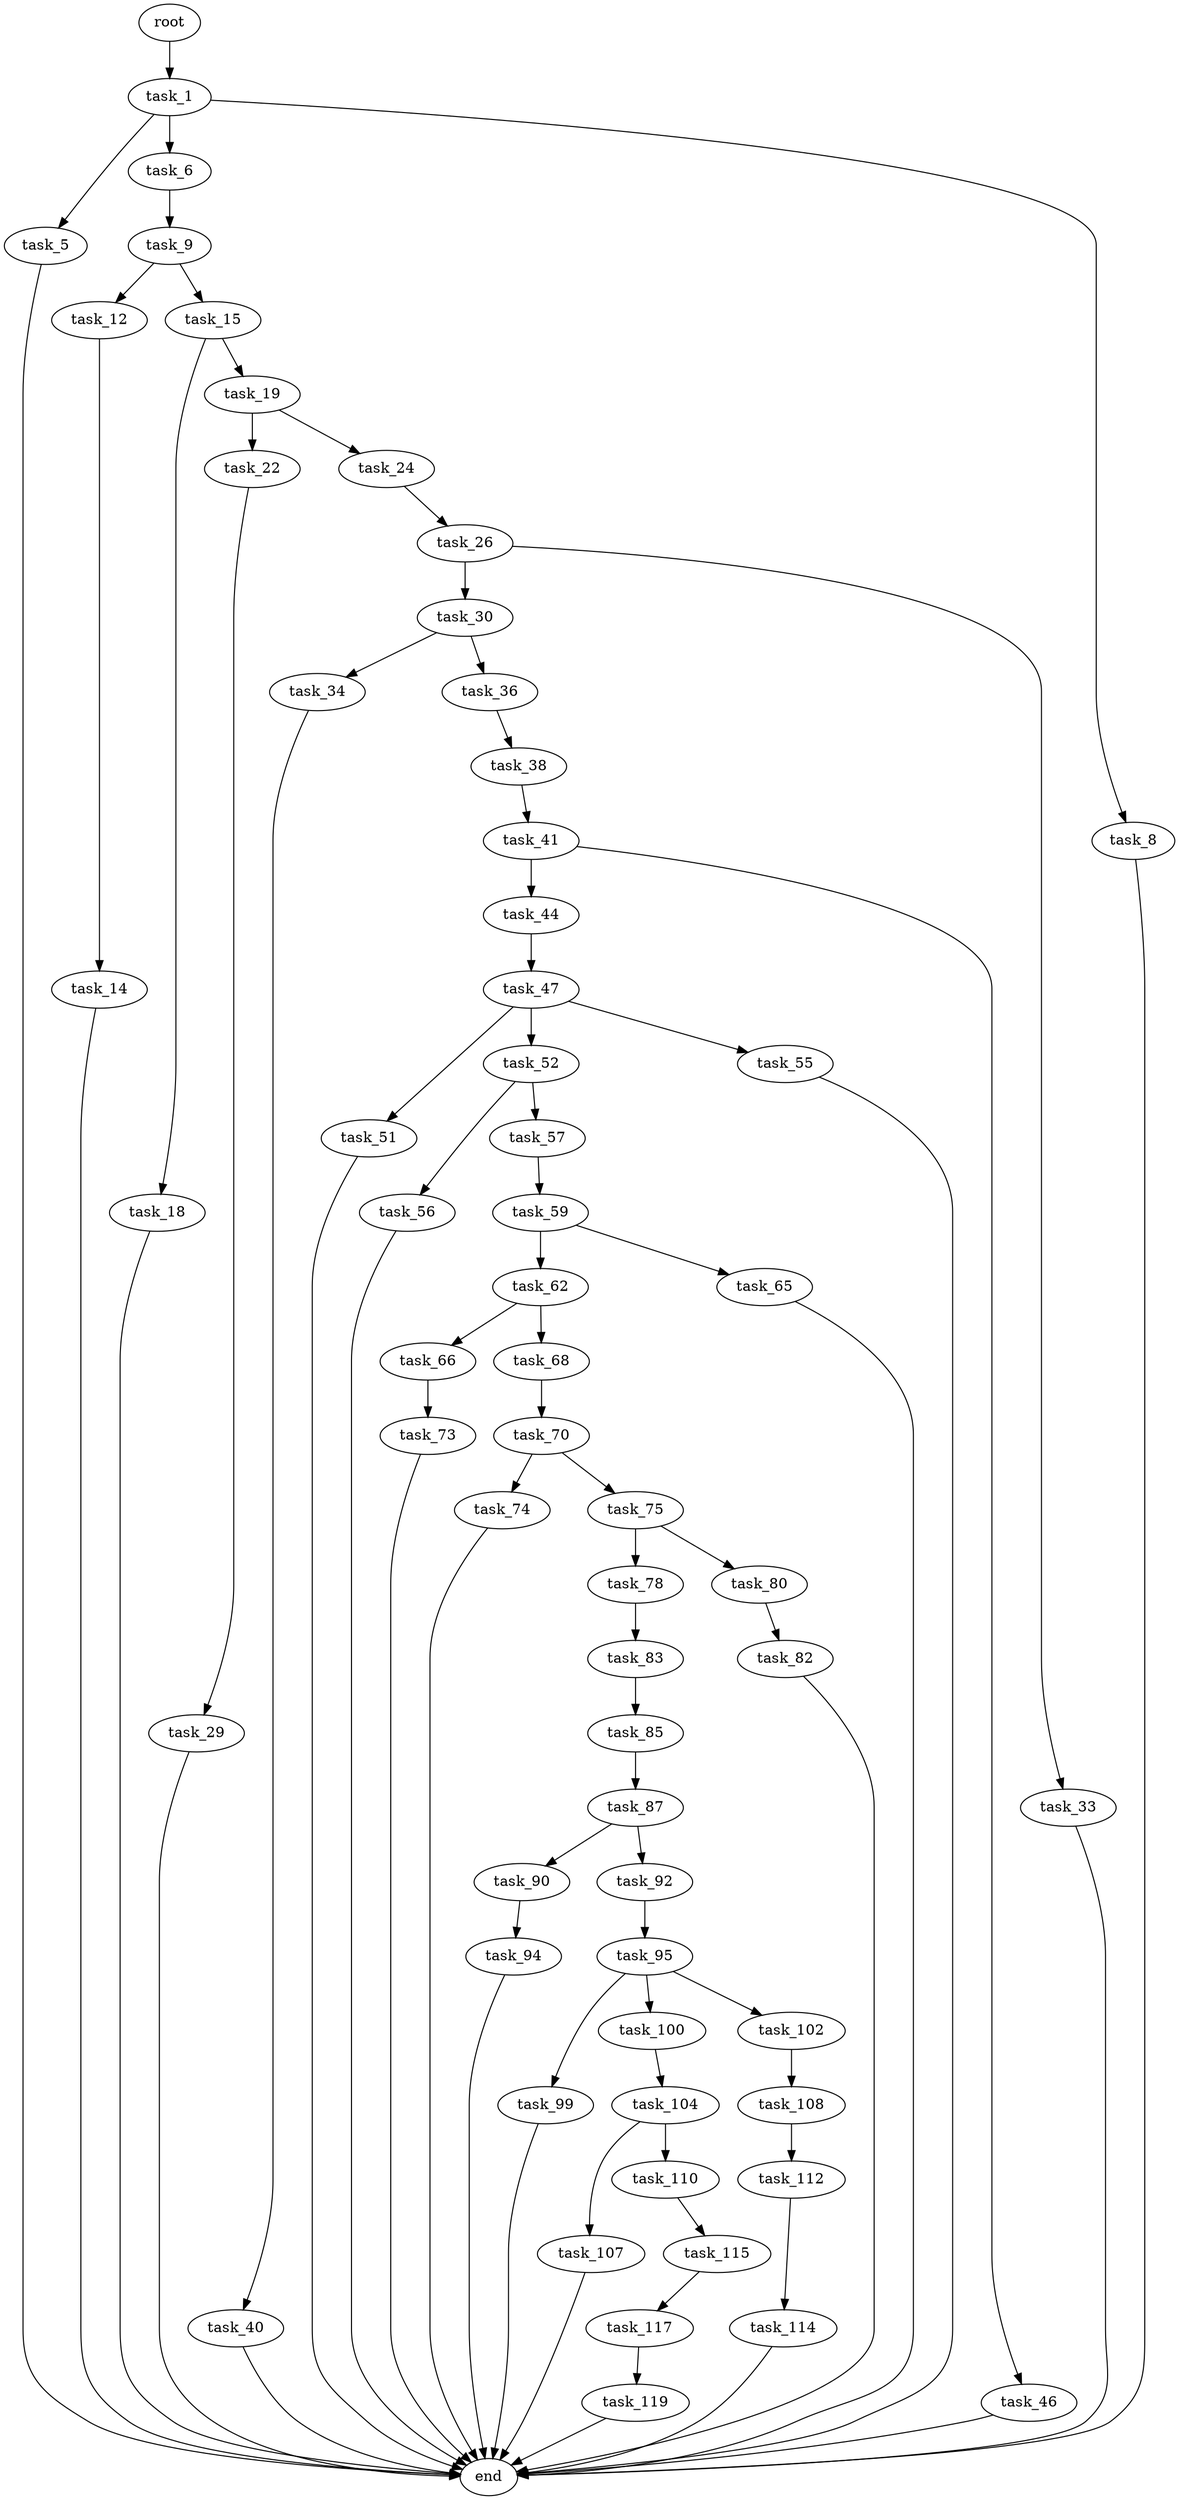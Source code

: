 digraph G {
  root [size="0.000000"];
  task_1 [size="782757789696.000000"];
  task_5 [size="8589934592.000000"];
  task_6 [size="368293445632.000000"];
  task_8 [size="33543335298.000000"];
  end [size="0.000000"];
  task_9 [size="2233796421.000000"];
  task_12 [size="381212445184.000000"];
  task_15 [size="68719476736.000000"];
  task_14 [size="610972510533.000000"];
  task_18 [size="3648000150.000000"];
  task_19 [size="44013597781.000000"];
  task_22 [size="8589934592.000000"];
  task_24 [size="91786558188.000000"];
  task_29 [size="9013241356.000000"];
  task_26 [size="1314532730144.000000"];
  task_30 [size="28434014991.000000"];
  task_33 [size="22690436164.000000"];
  task_34 [size="936743738.000000"];
  task_36 [size="15887338103.000000"];
  task_40 [size="1772850985.000000"];
  task_38 [size="231928233984.000000"];
  task_41 [size="716743312.000000"];
  task_44 [size="28991029248.000000"];
  task_46 [size="3821316489.000000"];
  task_47 [size="434314360089.000000"];
  task_51 [size="27688852915.000000"];
  task_52 [size="5935050007.000000"];
  task_55 [size="68719476736.000000"];
  task_56 [size="631995112736.000000"];
  task_57 [size="6518380116.000000"];
  task_59 [size="8589934592.000000"];
  task_62 [size="1598940742.000000"];
  task_65 [size="1514342339.000000"];
  task_66 [size="13372748292.000000"];
  task_68 [size="31824346740.000000"];
  task_73 [size="28991029248.000000"];
  task_70 [size="768355943004.000000"];
  task_74 [size="124189331400.000000"];
  task_75 [size="526027652717.000000"];
  task_78 [size="7266249187.000000"];
  task_80 [size="8391344434.000000"];
  task_83 [size="27109035012.000000"];
  task_82 [size="134217728000.000000"];
  task_85 [size="368293445632.000000"];
  task_87 [size="3011545810.000000"];
  task_90 [size="68719476736.000000"];
  task_92 [size="51552722622.000000"];
  task_94 [size="782757789696.000000"];
  task_95 [size="231928233984.000000"];
  task_99 [size="8244569284.000000"];
  task_100 [size="13790888231.000000"];
  task_102 [size="28991029248.000000"];
  task_104 [size="8589934592.000000"];
  task_108 [size="68719476736.000000"];
  task_107 [size="80679650628.000000"];
  task_110 [size="18330364010.000000"];
  task_112 [size="12617708412.000000"];
  task_115 [size="68719476736.000000"];
  task_114 [size="28991029248.000000"];
  task_117 [size="195456284796.000000"];
  task_119 [size="459395078258.000000"];

  root -> task_1 [size="1.000000"];
  task_1 -> task_5 [size="679477248.000000"];
  task_1 -> task_6 [size="679477248.000000"];
  task_1 -> task_8 [size="679477248.000000"];
  task_5 -> end [size="1.000000"];
  task_6 -> task_9 [size="411041792.000000"];
  task_8 -> end [size="1.000000"];
  task_9 -> task_12 [size="209715200.000000"];
  task_9 -> task_15 [size="209715200.000000"];
  task_12 -> task_14 [size="301989888.000000"];
  task_15 -> task_18 [size="134217728.000000"];
  task_15 -> task_19 [size="134217728.000000"];
  task_14 -> end [size="1.000000"];
  task_18 -> end [size="1.000000"];
  task_19 -> task_22 [size="75497472.000000"];
  task_19 -> task_24 [size="75497472.000000"];
  task_22 -> task_29 [size="33554432.000000"];
  task_24 -> task_26 [size="134217728.000000"];
  task_29 -> end [size="1.000000"];
  task_26 -> task_30 [size="838860800.000000"];
  task_26 -> task_33 [size="838860800.000000"];
  task_30 -> task_34 [size="75497472.000000"];
  task_30 -> task_36 [size="75497472.000000"];
  task_33 -> end [size="1.000000"];
  task_34 -> task_40 [size="75497472.000000"];
  task_36 -> task_38 [size="838860800.000000"];
  task_40 -> end [size="1.000000"];
  task_38 -> task_41 [size="301989888.000000"];
  task_41 -> task_44 [size="33554432.000000"];
  task_41 -> task_46 [size="33554432.000000"];
  task_44 -> task_47 [size="75497472.000000"];
  task_46 -> end [size="1.000000"];
  task_47 -> task_51 [size="301989888.000000"];
  task_47 -> task_52 [size="301989888.000000"];
  task_47 -> task_55 [size="301989888.000000"];
  task_51 -> end [size="1.000000"];
  task_52 -> task_56 [size="411041792.000000"];
  task_52 -> task_57 [size="411041792.000000"];
  task_55 -> end [size="1.000000"];
  task_56 -> end [size="1.000000"];
  task_57 -> task_59 [size="679477248.000000"];
  task_59 -> task_62 [size="33554432.000000"];
  task_59 -> task_65 [size="33554432.000000"];
  task_62 -> task_66 [size="33554432.000000"];
  task_62 -> task_68 [size="33554432.000000"];
  task_65 -> end [size="1.000000"];
  task_66 -> task_73 [size="301989888.000000"];
  task_68 -> task_70 [size="536870912.000000"];
  task_73 -> end [size="1.000000"];
  task_70 -> task_74 [size="536870912.000000"];
  task_70 -> task_75 [size="536870912.000000"];
  task_74 -> end [size="1.000000"];
  task_75 -> task_78 [size="838860800.000000"];
  task_75 -> task_80 [size="838860800.000000"];
  task_78 -> task_83 [size="134217728.000000"];
  task_80 -> task_82 [size="536870912.000000"];
  task_83 -> task_85 [size="679477248.000000"];
  task_82 -> end [size="1.000000"];
  task_85 -> task_87 [size="411041792.000000"];
  task_87 -> task_90 [size="75497472.000000"];
  task_87 -> task_92 [size="75497472.000000"];
  task_90 -> task_94 [size="134217728.000000"];
  task_92 -> task_95 [size="838860800.000000"];
  task_94 -> end [size="1.000000"];
  task_95 -> task_99 [size="301989888.000000"];
  task_95 -> task_100 [size="301989888.000000"];
  task_95 -> task_102 [size="301989888.000000"];
  task_99 -> end [size="1.000000"];
  task_100 -> task_104 [size="411041792.000000"];
  task_102 -> task_108 [size="75497472.000000"];
  task_104 -> task_107 [size="33554432.000000"];
  task_104 -> task_110 [size="33554432.000000"];
  task_108 -> task_112 [size="134217728.000000"];
  task_107 -> end [size="1.000000"];
  task_110 -> task_115 [size="679477248.000000"];
  task_112 -> task_114 [size="301989888.000000"];
  task_115 -> task_117 [size="134217728.000000"];
  task_114 -> end [size="1.000000"];
  task_117 -> task_119 [size="134217728.000000"];
  task_119 -> end [size="1.000000"];
}
